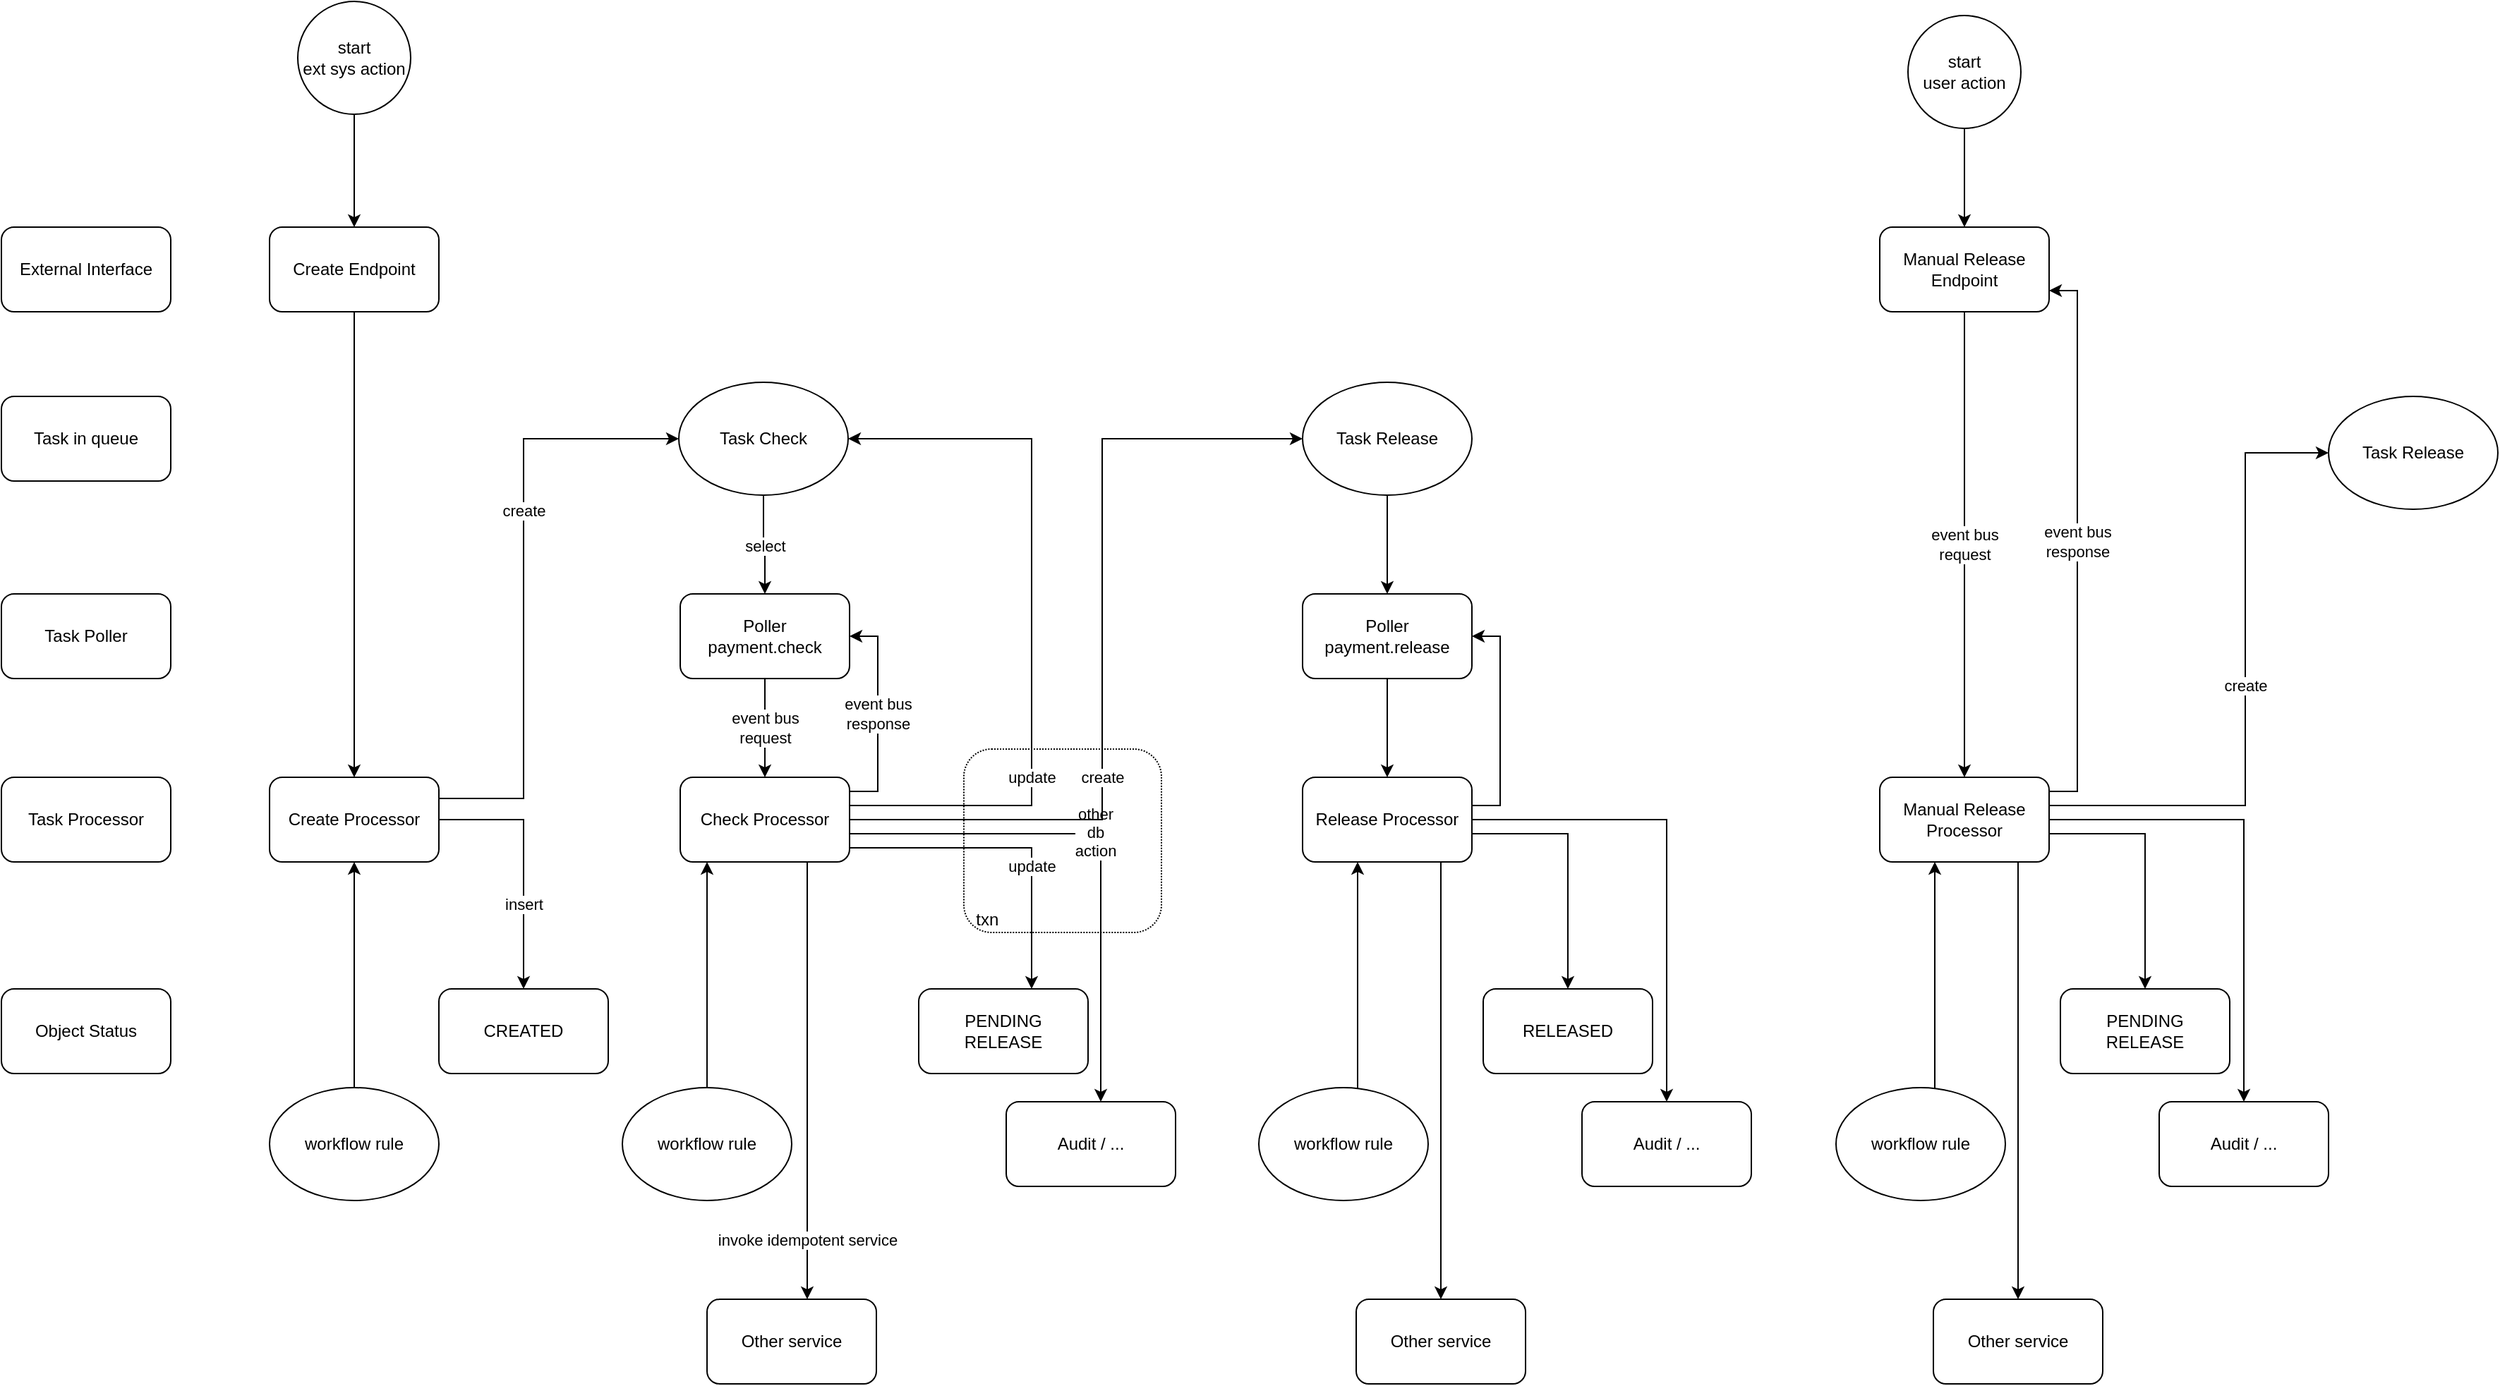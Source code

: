 <mxfile version="22.0.8" type="github">
  <diagram name="Page-1" id="2YBvvXClWsGukQMizWep">
    <mxGraphModel dx="2924" dy="1077" grid="1" gridSize="10" guides="1" tooltips="1" connect="1" arrows="1" fold="1" page="1" pageScale="1" pageWidth="850" pageHeight="1100" math="0" shadow="0">
      <root>
        <mxCell id="0" />
        <mxCell id="1" parent="0" />
        <mxCell id="lIXqguOIdfTzaIHsmeOv-60" value="" style="edgeStyle=orthogonalEdgeStyle;rounded=0;orthogonalLoop=1;jettySize=auto;html=1;" edge="1" parent="1" source="lIXqguOIdfTzaIHsmeOv-93" target="lIXqguOIdfTzaIHsmeOv-109">
          <mxGeometry relative="1" as="geometry">
            <mxPoint x="-350" y="290" as="sourcePoint" />
            <mxPoint x="-350" y="210" as="targetPoint" />
          </mxGeometry>
        </mxCell>
        <mxCell id="lIXqguOIdfTzaIHsmeOv-61" value="select" style="edgeStyle=orthogonalEdgeStyle;rounded=0;orthogonalLoop=1;jettySize=auto;html=1;" edge="1" parent="1" source="lIXqguOIdfTzaIHsmeOv-121" target="lIXqguOIdfTzaIHsmeOv-85">
          <mxGeometry y="-1" relative="1" as="geometry">
            <Array as="points" />
            <mxPoint as="offset" />
            <mxPoint x="-59" y="350" as="sourcePoint" />
          </mxGeometry>
        </mxCell>
        <mxCell id="lIXqguOIdfTzaIHsmeOv-63" value="" style="edgeStyle=orthogonalEdgeStyle;rounded=0;orthogonalLoop=1;jettySize=auto;html=1;" edge="1" parent="1" source="lIXqguOIdfTzaIHsmeOv-87" target="lIXqguOIdfTzaIHsmeOv-78">
          <mxGeometry relative="1" as="geometry" />
        </mxCell>
        <mxCell id="lIXqguOIdfTzaIHsmeOv-65" value="CREATED" style="whiteSpace=wrap;html=1;rounded=1;" vertex="1" parent="1">
          <mxGeometry x="-290" y="710" width="120" height="60" as="geometry" />
        </mxCell>
        <mxCell id="lIXqguOIdfTzaIHsmeOv-66" value="PENDING&lt;br&gt;RELEASE" style="whiteSpace=wrap;html=1;rounded=1;" vertex="1" parent="1">
          <mxGeometry x="50" y="710" width="120" height="60" as="geometry" />
        </mxCell>
        <mxCell id="lIXqguOIdfTzaIHsmeOv-67" value="RELEASED" style="whiteSpace=wrap;html=1;rounded=1;" vertex="1" parent="1">
          <mxGeometry x="450" y="710" width="120" height="60" as="geometry" />
        </mxCell>
        <mxCell id="lIXqguOIdfTzaIHsmeOv-68" value="Task in queue" style="rounded=1;whiteSpace=wrap;html=1;" vertex="1" parent="1">
          <mxGeometry x="-600" y="290" width="120" height="60" as="geometry" />
        </mxCell>
        <mxCell id="lIXqguOIdfTzaIHsmeOv-69" value="Object Status" style="rounded=1;whiteSpace=wrap;html=1;" vertex="1" parent="1">
          <mxGeometry x="-600" y="710" width="120" height="60" as="geometry" />
        </mxCell>
        <mxCell id="lIXqguOIdfTzaIHsmeOv-70" value="create" style="edgeStyle=orthogonalEdgeStyle;rounded=0;orthogonalLoop=1;jettySize=auto;html=1;exitX=1;exitY=0.25;exitDx=0;exitDy=0;" edge="1" parent="1" source="lIXqguOIdfTzaIHsmeOv-72" target="lIXqguOIdfTzaIHsmeOv-121">
          <mxGeometry x="0.244" relative="1" as="geometry">
            <Array as="points">
              <mxPoint x="-230" y="575" />
              <mxPoint x="-230" y="320" />
            </Array>
            <mxPoint as="offset" />
            <mxPoint x="-119" y="320" as="targetPoint" />
          </mxGeometry>
        </mxCell>
        <mxCell id="lIXqguOIdfTzaIHsmeOv-71" value="insert" style="edgeStyle=orthogonalEdgeStyle;rounded=0;orthogonalLoop=1;jettySize=auto;html=1;" edge="1" parent="1" source="lIXqguOIdfTzaIHsmeOv-72" target="lIXqguOIdfTzaIHsmeOv-65">
          <mxGeometry x="0.333" relative="1" as="geometry">
            <Array as="points">
              <mxPoint x="-230" y="590" />
            </Array>
            <mxPoint as="offset" />
          </mxGeometry>
        </mxCell>
        <mxCell id="lIXqguOIdfTzaIHsmeOv-72" value="Create Processor" style="rounded=1;whiteSpace=wrap;html=1;" vertex="1" parent="1">
          <mxGeometry x="-410" y="560" width="120" height="60" as="geometry" />
        </mxCell>
        <mxCell id="lIXqguOIdfTzaIHsmeOv-73" value="event bus&lt;br&gt;response" style="edgeStyle=orthogonalEdgeStyle;rounded=0;orthogonalLoop=1;jettySize=auto;html=1;" edge="1" parent="1" source="lIXqguOIdfTzaIHsmeOv-76" target="lIXqguOIdfTzaIHsmeOv-85">
          <mxGeometry relative="1" as="geometry">
            <mxPoint x="35" y="80" as="sourcePoint" />
            <Array as="points">
              <mxPoint x="21" y="570" />
              <mxPoint x="21" y="460" />
            </Array>
          </mxGeometry>
        </mxCell>
        <mxCell id="lIXqguOIdfTzaIHsmeOv-74" value="other&lt;br&gt;db&lt;br&gt;action" style="edgeStyle=orthogonalEdgeStyle;rounded=0;orthogonalLoop=1;jettySize=auto;html=1;exitX=1;exitY=0.5;exitDx=0;exitDy=0;" edge="1" parent="1" source="lIXqguOIdfTzaIHsmeOv-76" target="lIXqguOIdfTzaIHsmeOv-94">
          <mxGeometry x="-0.027" y="1" relative="1" as="geometry">
            <mxPoint x="-30" y="70" as="sourcePoint" />
            <mxPoint x="179" y="510" as="targetPoint" />
            <Array as="points">
              <mxPoint x="1" y="600" />
              <mxPoint x="179" y="600" />
            </Array>
            <mxPoint as="offset" />
          </mxGeometry>
        </mxCell>
        <mxCell id="lIXqguOIdfTzaIHsmeOv-75" value="invoke idempotent service" style="edgeStyle=orthogonalEdgeStyle;rounded=0;orthogonalLoop=1;jettySize=auto;html=1;exitX=0.75;exitY=1;exitDx=0;exitDy=0;" edge="1" parent="1" source="lIXqguOIdfTzaIHsmeOv-76" target="lIXqguOIdfTzaIHsmeOv-95">
          <mxGeometry x="0.729" relative="1" as="geometry">
            <Array as="points">
              <mxPoint x="-29" y="810" />
              <mxPoint x="-29" y="810" />
            </Array>
            <mxPoint as="offset" />
          </mxGeometry>
        </mxCell>
        <mxCell id="lIXqguOIdfTzaIHsmeOv-76" value="Check Processor" style="rounded=1;whiteSpace=wrap;html=1;" vertex="1" parent="1">
          <mxGeometry x="-119" y="560" width="120" height="60" as="geometry" />
        </mxCell>
        <mxCell id="lIXqguOIdfTzaIHsmeOv-77" style="edgeStyle=orthogonalEdgeStyle;rounded=0;orthogonalLoop=1;jettySize=auto;html=1;entryX=1;entryY=0.5;entryDx=0;entryDy=0;" edge="1" parent="1" source="lIXqguOIdfTzaIHsmeOv-78" target="lIXqguOIdfTzaIHsmeOv-87">
          <mxGeometry relative="1" as="geometry">
            <Array as="points">
              <mxPoint x="462" y="580" />
              <mxPoint x="462" y="460" />
            </Array>
          </mxGeometry>
        </mxCell>
        <mxCell id="lIXqguOIdfTzaIHsmeOv-103" style="edgeStyle=orthogonalEdgeStyle;rounded=0;orthogonalLoop=1;jettySize=auto;html=1;" edge="1" parent="1" source="lIXqguOIdfTzaIHsmeOv-78" target="lIXqguOIdfTzaIHsmeOv-102">
          <mxGeometry relative="1" as="geometry" />
        </mxCell>
        <mxCell id="lIXqguOIdfTzaIHsmeOv-105" style="edgeStyle=orthogonalEdgeStyle;rounded=0;orthogonalLoop=1;jettySize=auto;html=1;" edge="1" parent="1" source="lIXqguOIdfTzaIHsmeOv-78" target="lIXqguOIdfTzaIHsmeOv-104">
          <mxGeometry relative="1" as="geometry">
            <Array as="points">
              <mxPoint x="420" y="650" />
              <mxPoint x="420" y="650" />
            </Array>
          </mxGeometry>
        </mxCell>
        <mxCell id="lIXqguOIdfTzaIHsmeOv-78" value="Release Processor" style="rounded=1;whiteSpace=wrap;html=1;" vertex="1" parent="1">
          <mxGeometry x="322" y="560" width="120" height="60" as="geometry" />
        </mxCell>
        <mxCell id="lIXqguOIdfTzaIHsmeOv-79" value="Task Processor" style="rounded=1;whiteSpace=wrap;html=1;" vertex="1" parent="1">
          <mxGeometry x="-600" y="560" width="120" height="60" as="geometry" />
        </mxCell>
        <mxCell id="lIXqguOIdfTzaIHsmeOv-80" value="Task Poller" style="rounded=1;whiteSpace=wrap;html=1;" vertex="1" parent="1">
          <mxGeometry x="-600" y="430" width="120" height="60" as="geometry" />
        </mxCell>
        <mxCell id="lIXqguOIdfTzaIHsmeOv-81" value="event bus&lt;br&gt;request" style="edgeStyle=orthogonalEdgeStyle;rounded=0;orthogonalLoop=1;jettySize=auto;html=1;" edge="1" parent="1" source="lIXqguOIdfTzaIHsmeOv-85" target="lIXqguOIdfTzaIHsmeOv-76">
          <mxGeometry relative="1" as="geometry" />
        </mxCell>
        <mxCell id="lIXqguOIdfTzaIHsmeOv-82" value="update" style="edgeStyle=orthogonalEdgeStyle;rounded=0;orthogonalLoop=1;jettySize=auto;html=1;exitX=1;exitY=0.5;exitDx=0;exitDy=0;" edge="1" parent="1" source="lIXqguOIdfTzaIHsmeOv-76" target="lIXqguOIdfTzaIHsmeOv-121">
          <mxGeometry x="-0.398" relative="1" as="geometry">
            <Array as="points">
              <mxPoint x="1" y="580" />
              <mxPoint x="130" y="580" />
              <mxPoint x="130" y="320" />
            </Array>
            <mxPoint as="offset" />
            <mxPoint x="1" y="320" as="targetPoint" />
          </mxGeometry>
        </mxCell>
        <mxCell id="lIXqguOIdfTzaIHsmeOv-83" value="create" style="edgeStyle=orthogonalEdgeStyle;rounded=0;orthogonalLoop=1;jettySize=auto;html=1;exitX=1;exitY=0.5;exitDx=0;exitDy=0;" edge="1" parent="1" source="lIXqguOIdfTzaIHsmeOv-76" target="lIXqguOIdfTzaIHsmeOv-122">
          <mxGeometry x="-0.291" relative="1" as="geometry">
            <Array as="points">
              <mxPoint x="180" y="590" />
              <mxPoint x="180" y="320" />
            </Array>
            <mxPoint as="offset" />
            <mxPoint x="322" y="320" as="targetPoint" />
          </mxGeometry>
        </mxCell>
        <mxCell id="lIXqguOIdfTzaIHsmeOv-84" value="update" style="edgeStyle=orthogonalEdgeStyle;rounded=0;orthogonalLoop=1;jettySize=auto;html=1;" edge="1" parent="1" source="lIXqguOIdfTzaIHsmeOv-76" target="lIXqguOIdfTzaIHsmeOv-66">
          <mxGeometry x="0.234" relative="1" as="geometry">
            <mxPoint x="10" y="60" as="sourcePoint" />
            <mxPoint x="170" y="430" as="targetPoint" />
            <Array as="points">
              <mxPoint x="130" y="610" />
            </Array>
            <mxPoint as="offset" />
          </mxGeometry>
        </mxCell>
        <mxCell id="lIXqguOIdfTzaIHsmeOv-85" value="Poller&lt;br&gt;payment.check" style="rounded=1;whiteSpace=wrap;html=1;" vertex="1" parent="1">
          <mxGeometry x="-119" y="430" width="120" height="60" as="geometry" />
        </mxCell>
        <mxCell id="lIXqguOIdfTzaIHsmeOv-86" value="" style="edgeStyle=orthogonalEdgeStyle;rounded=0;orthogonalLoop=1;jettySize=auto;html=1;" edge="1" parent="1" source="lIXqguOIdfTzaIHsmeOv-122" target="lIXqguOIdfTzaIHsmeOv-87">
          <mxGeometry relative="1" as="geometry">
            <mxPoint x="382" y="350" as="sourcePoint" />
            <mxPoint x="382" y="90" as="targetPoint" />
          </mxGeometry>
        </mxCell>
        <mxCell id="lIXqguOIdfTzaIHsmeOv-87" value="Poller&lt;br&gt;payment.release" style="rounded=1;whiteSpace=wrap;html=1;" vertex="1" parent="1">
          <mxGeometry x="322" y="430" width="120" height="60" as="geometry" />
        </mxCell>
        <mxCell id="lIXqguOIdfTzaIHsmeOv-88" value="" style="edgeStyle=orthogonalEdgeStyle;rounded=0;orthogonalLoop=1;jettySize=auto;html=1;" edge="1" parent="1" source="lIXqguOIdfTzaIHsmeOv-89" target="lIXqguOIdfTzaIHsmeOv-76">
          <mxGeometry relative="1" as="geometry">
            <Array as="points">
              <mxPoint x="-100" y="640" />
              <mxPoint x="-100" y="640" />
            </Array>
          </mxGeometry>
        </mxCell>
        <mxCell id="lIXqguOIdfTzaIHsmeOv-89" value="workflow rule" style="ellipse;whiteSpace=wrap;html=1;" vertex="1" parent="1">
          <mxGeometry x="-160" y="780" width="120" height="80" as="geometry" />
        </mxCell>
        <mxCell id="lIXqguOIdfTzaIHsmeOv-90" value="" style="edgeStyle=orthogonalEdgeStyle;rounded=0;orthogonalLoop=1;jettySize=auto;html=1;" edge="1" parent="1" source="lIXqguOIdfTzaIHsmeOv-91" target="lIXqguOIdfTzaIHsmeOv-72">
          <mxGeometry relative="1" as="geometry" />
        </mxCell>
        <mxCell id="lIXqguOIdfTzaIHsmeOv-91" value="workflow rule" style="ellipse;whiteSpace=wrap;html=1;" vertex="1" parent="1">
          <mxGeometry x="-410" y="780" width="120" height="80" as="geometry" />
        </mxCell>
        <mxCell id="lIXqguOIdfTzaIHsmeOv-92" value="&amp;nbsp; txn" style="rounded=1;whiteSpace=wrap;html=1;dashed=1;dashPattern=1 1;fillColor=none;align=left;verticalAlign=bottom;" vertex="1" parent="1">
          <mxGeometry x="82" y="540" width="140" height="130" as="geometry" />
        </mxCell>
        <mxCell id="lIXqguOIdfTzaIHsmeOv-93" value="start&lt;br&gt;ext sys action" style="ellipse;whiteSpace=wrap;html=1;aspect=fixed;" vertex="1" parent="1">
          <mxGeometry x="-390" y="10" width="80" height="80" as="geometry" />
        </mxCell>
        <mxCell id="lIXqguOIdfTzaIHsmeOv-94" value="Audit / ..." style="whiteSpace=wrap;html=1;rounded=1;" vertex="1" parent="1">
          <mxGeometry x="112" y="790" width="120" height="60" as="geometry" />
        </mxCell>
        <mxCell id="lIXqguOIdfTzaIHsmeOv-95" value="Other service" style="rounded=1;whiteSpace=wrap;html=1;" vertex="1" parent="1">
          <mxGeometry x="-100" y="930" width="120" height="60" as="geometry" />
        </mxCell>
        <mxCell id="lIXqguOIdfTzaIHsmeOv-96" style="edgeStyle=orthogonalEdgeStyle;rounded=0;orthogonalLoop=1;jettySize=auto;html=1;" edge="1" parent="1" source="lIXqguOIdfTzaIHsmeOv-78" target="lIXqguOIdfTzaIHsmeOv-67">
          <mxGeometry relative="1" as="geometry">
            <Array as="points">
              <mxPoint x="510" y="600" />
            </Array>
          </mxGeometry>
        </mxCell>
        <mxCell id="lIXqguOIdfTzaIHsmeOv-102" value="Audit / ..." style="whiteSpace=wrap;html=1;rounded=1;" vertex="1" parent="1">
          <mxGeometry x="520" y="790" width="120" height="60" as="geometry" />
        </mxCell>
        <mxCell id="lIXqguOIdfTzaIHsmeOv-104" value="Other service" style="rounded=1;whiteSpace=wrap;html=1;" vertex="1" parent="1">
          <mxGeometry x="360" y="930" width="120" height="60" as="geometry" />
        </mxCell>
        <mxCell id="lIXqguOIdfTzaIHsmeOv-107" style="edgeStyle=orthogonalEdgeStyle;rounded=0;orthogonalLoop=1;jettySize=auto;html=1;" edge="1" parent="1" source="lIXqguOIdfTzaIHsmeOv-106" target="lIXqguOIdfTzaIHsmeOv-78">
          <mxGeometry relative="1" as="geometry">
            <Array as="points">
              <mxPoint x="361" y="690" />
              <mxPoint x="361" y="690" />
            </Array>
          </mxGeometry>
        </mxCell>
        <mxCell id="lIXqguOIdfTzaIHsmeOv-106" value="workflow rule" style="ellipse;whiteSpace=wrap;html=1;" vertex="1" parent="1">
          <mxGeometry x="291" y="780" width="120" height="80" as="geometry" />
        </mxCell>
        <mxCell id="lIXqguOIdfTzaIHsmeOv-108" value="External Interface" style="rounded=1;whiteSpace=wrap;html=1;" vertex="1" parent="1">
          <mxGeometry x="-600" y="170" width="120" height="60" as="geometry" />
        </mxCell>
        <mxCell id="lIXqguOIdfTzaIHsmeOv-127" style="edgeStyle=orthogonalEdgeStyle;rounded=0;orthogonalLoop=1;jettySize=auto;html=1;" edge="1" parent="1" source="lIXqguOIdfTzaIHsmeOv-109" target="lIXqguOIdfTzaIHsmeOv-72">
          <mxGeometry relative="1" as="geometry" />
        </mxCell>
        <mxCell id="lIXqguOIdfTzaIHsmeOv-109" value="Create Endpoint" style="rounded=1;whiteSpace=wrap;html=1;" vertex="1" parent="1">
          <mxGeometry x="-410" y="170" width="120" height="60" as="geometry" />
        </mxCell>
        <mxCell id="lIXqguOIdfTzaIHsmeOv-120" value="event bus&lt;br&gt;request" style="edgeStyle=orthogonalEdgeStyle;rounded=0;orthogonalLoop=1;jettySize=auto;html=1;" edge="1" parent="1" source="lIXqguOIdfTzaIHsmeOv-110" target="lIXqguOIdfTzaIHsmeOv-114">
          <mxGeometry relative="1" as="geometry" />
        </mxCell>
        <mxCell id="lIXqguOIdfTzaIHsmeOv-110" value="Manual Release Endpoint" style="rounded=1;whiteSpace=wrap;html=1;" vertex="1" parent="1">
          <mxGeometry x="731" y="170" width="120" height="60" as="geometry" />
        </mxCell>
        <mxCell id="lIXqguOIdfTzaIHsmeOv-111" value="PENDING&lt;br&gt;RELEASE" style="whiteSpace=wrap;html=1;rounded=1;" vertex="1" parent="1">
          <mxGeometry x="859" y="710" width="120" height="60" as="geometry" />
        </mxCell>
        <mxCell id="lIXqguOIdfTzaIHsmeOv-112" style="edgeStyle=orthogonalEdgeStyle;rounded=0;orthogonalLoop=1;jettySize=auto;html=1;" edge="1" parent="1" source="lIXqguOIdfTzaIHsmeOv-114" target="lIXqguOIdfTzaIHsmeOv-116">
          <mxGeometry relative="1" as="geometry" />
        </mxCell>
        <mxCell id="lIXqguOIdfTzaIHsmeOv-113" style="edgeStyle=orthogonalEdgeStyle;rounded=0;orthogonalLoop=1;jettySize=auto;html=1;" edge="1" parent="1" source="lIXqguOIdfTzaIHsmeOv-114" target="lIXqguOIdfTzaIHsmeOv-117">
          <mxGeometry relative="1" as="geometry">
            <Array as="points">
              <mxPoint x="829" y="650" />
              <mxPoint x="829" y="650" />
            </Array>
          </mxGeometry>
        </mxCell>
        <mxCell id="lIXqguOIdfTzaIHsmeOv-123" value="event bus&lt;br&gt;response" style="edgeStyle=orthogonalEdgeStyle;rounded=0;orthogonalLoop=1;jettySize=auto;html=1;entryX=1;entryY=0.75;entryDx=0;entryDy=0;" edge="1" parent="1" source="lIXqguOIdfTzaIHsmeOv-114" target="lIXqguOIdfTzaIHsmeOv-110">
          <mxGeometry relative="1" as="geometry">
            <Array as="points">
              <mxPoint x="871" y="570" />
              <mxPoint x="871" y="215" />
            </Array>
          </mxGeometry>
        </mxCell>
        <mxCell id="lIXqguOIdfTzaIHsmeOv-125" value="create" style="edgeStyle=orthogonalEdgeStyle;rounded=0;orthogonalLoop=1;jettySize=auto;html=1;entryX=0;entryY=0.5;entryDx=0;entryDy=0;" edge="1" parent="1" source="lIXqguOIdfTzaIHsmeOv-114" target="lIXqguOIdfTzaIHsmeOv-124">
          <mxGeometry relative="1" as="geometry">
            <Array as="points">
              <mxPoint x="990" y="580" />
              <mxPoint x="990" y="330" />
            </Array>
          </mxGeometry>
        </mxCell>
        <mxCell id="lIXqguOIdfTzaIHsmeOv-114" value="Manual Release Processor" style="rounded=1;whiteSpace=wrap;html=1;" vertex="1" parent="1">
          <mxGeometry x="731" y="560" width="120" height="60" as="geometry" />
        </mxCell>
        <mxCell id="lIXqguOIdfTzaIHsmeOv-115" style="edgeStyle=orthogonalEdgeStyle;rounded=0;orthogonalLoop=1;jettySize=auto;html=1;" edge="1" parent="1" source="lIXqguOIdfTzaIHsmeOv-114" target="lIXqguOIdfTzaIHsmeOv-111">
          <mxGeometry relative="1" as="geometry">
            <Array as="points">
              <mxPoint x="919" y="600" />
            </Array>
          </mxGeometry>
        </mxCell>
        <mxCell id="lIXqguOIdfTzaIHsmeOv-116" value="Audit / ..." style="whiteSpace=wrap;html=1;rounded=1;" vertex="1" parent="1">
          <mxGeometry x="929" y="790" width="120" height="60" as="geometry" />
        </mxCell>
        <mxCell id="lIXqguOIdfTzaIHsmeOv-117" value="Other service" style="rounded=1;whiteSpace=wrap;html=1;" vertex="1" parent="1">
          <mxGeometry x="769" y="930" width="120" height="60" as="geometry" />
        </mxCell>
        <mxCell id="lIXqguOIdfTzaIHsmeOv-118" style="edgeStyle=orthogonalEdgeStyle;rounded=0;orthogonalLoop=1;jettySize=auto;html=1;" edge="1" parent="1" source="lIXqguOIdfTzaIHsmeOv-119" target="lIXqguOIdfTzaIHsmeOv-114">
          <mxGeometry relative="1" as="geometry">
            <Array as="points">
              <mxPoint x="770" y="690" />
              <mxPoint x="770" y="690" />
            </Array>
          </mxGeometry>
        </mxCell>
        <mxCell id="lIXqguOIdfTzaIHsmeOv-119" value="workflow rule" style="ellipse;whiteSpace=wrap;html=1;" vertex="1" parent="1">
          <mxGeometry x="700" y="780" width="120" height="80" as="geometry" />
        </mxCell>
        <mxCell id="lIXqguOIdfTzaIHsmeOv-121" value="Task Check" style="ellipse;whiteSpace=wrap;html=1;" vertex="1" parent="1">
          <mxGeometry x="-120" y="280" width="120" height="80" as="geometry" />
        </mxCell>
        <mxCell id="lIXqguOIdfTzaIHsmeOv-122" value="Task Release" style="ellipse;whiteSpace=wrap;html=1;" vertex="1" parent="1">
          <mxGeometry x="322" y="280" width="120" height="80" as="geometry" />
        </mxCell>
        <mxCell id="lIXqguOIdfTzaIHsmeOv-124" value="Task Release" style="ellipse;whiteSpace=wrap;html=1;" vertex="1" parent="1">
          <mxGeometry x="1049" y="290" width="120" height="80" as="geometry" />
        </mxCell>
        <mxCell id="lIXqguOIdfTzaIHsmeOv-128" value="" style="edgeStyle=orthogonalEdgeStyle;rounded=0;orthogonalLoop=1;jettySize=auto;html=1;" edge="1" parent="1" source="lIXqguOIdfTzaIHsmeOv-126" target="lIXqguOIdfTzaIHsmeOv-110">
          <mxGeometry relative="1" as="geometry" />
        </mxCell>
        <mxCell id="lIXqguOIdfTzaIHsmeOv-126" value="start&lt;br&gt;user action" style="ellipse;whiteSpace=wrap;html=1;aspect=fixed;" vertex="1" parent="1">
          <mxGeometry x="751" y="20" width="80" height="80" as="geometry" />
        </mxCell>
      </root>
    </mxGraphModel>
  </diagram>
</mxfile>

